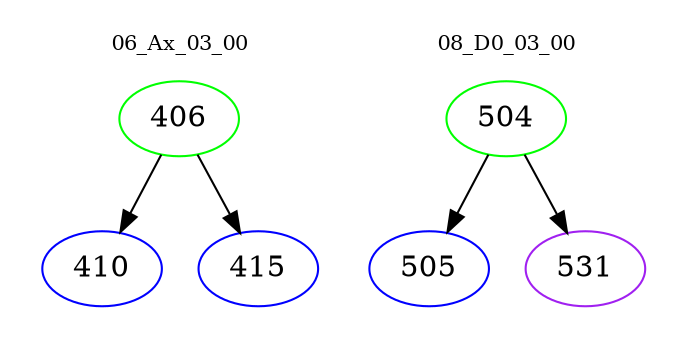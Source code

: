 digraph{
subgraph cluster_0 {
color = white
label = "06_Ax_03_00";
fontsize=10;
T0_406 [label="406", color="green"]
T0_406 -> T0_410 [color="black"]
T0_410 [label="410", color="blue"]
T0_406 -> T0_415 [color="black"]
T0_415 [label="415", color="blue"]
}
subgraph cluster_1 {
color = white
label = "08_D0_03_00";
fontsize=10;
T1_504 [label="504", color="green"]
T1_504 -> T1_505 [color="black"]
T1_505 [label="505", color="blue"]
T1_504 -> T1_531 [color="black"]
T1_531 [label="531", color="purple"]
}
}
